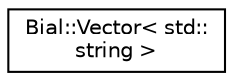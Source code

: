 digraph "Graphical Class Hierarchy"
{
  edge [fontname="Helvetica",fontsize="10",labelfontname="Helvetica",labelfontsize="10"];
  node [fontname="Helvetica",fontsize="10",shape=record];
  rankdir="LR";
  Node1 [label="Bial::Vector\< std::\lstring \>",height=0.2,width=0.4,color="black", fillcolor="white", style="filled",URL="$class_bial_1_1_vector.html"];
}
